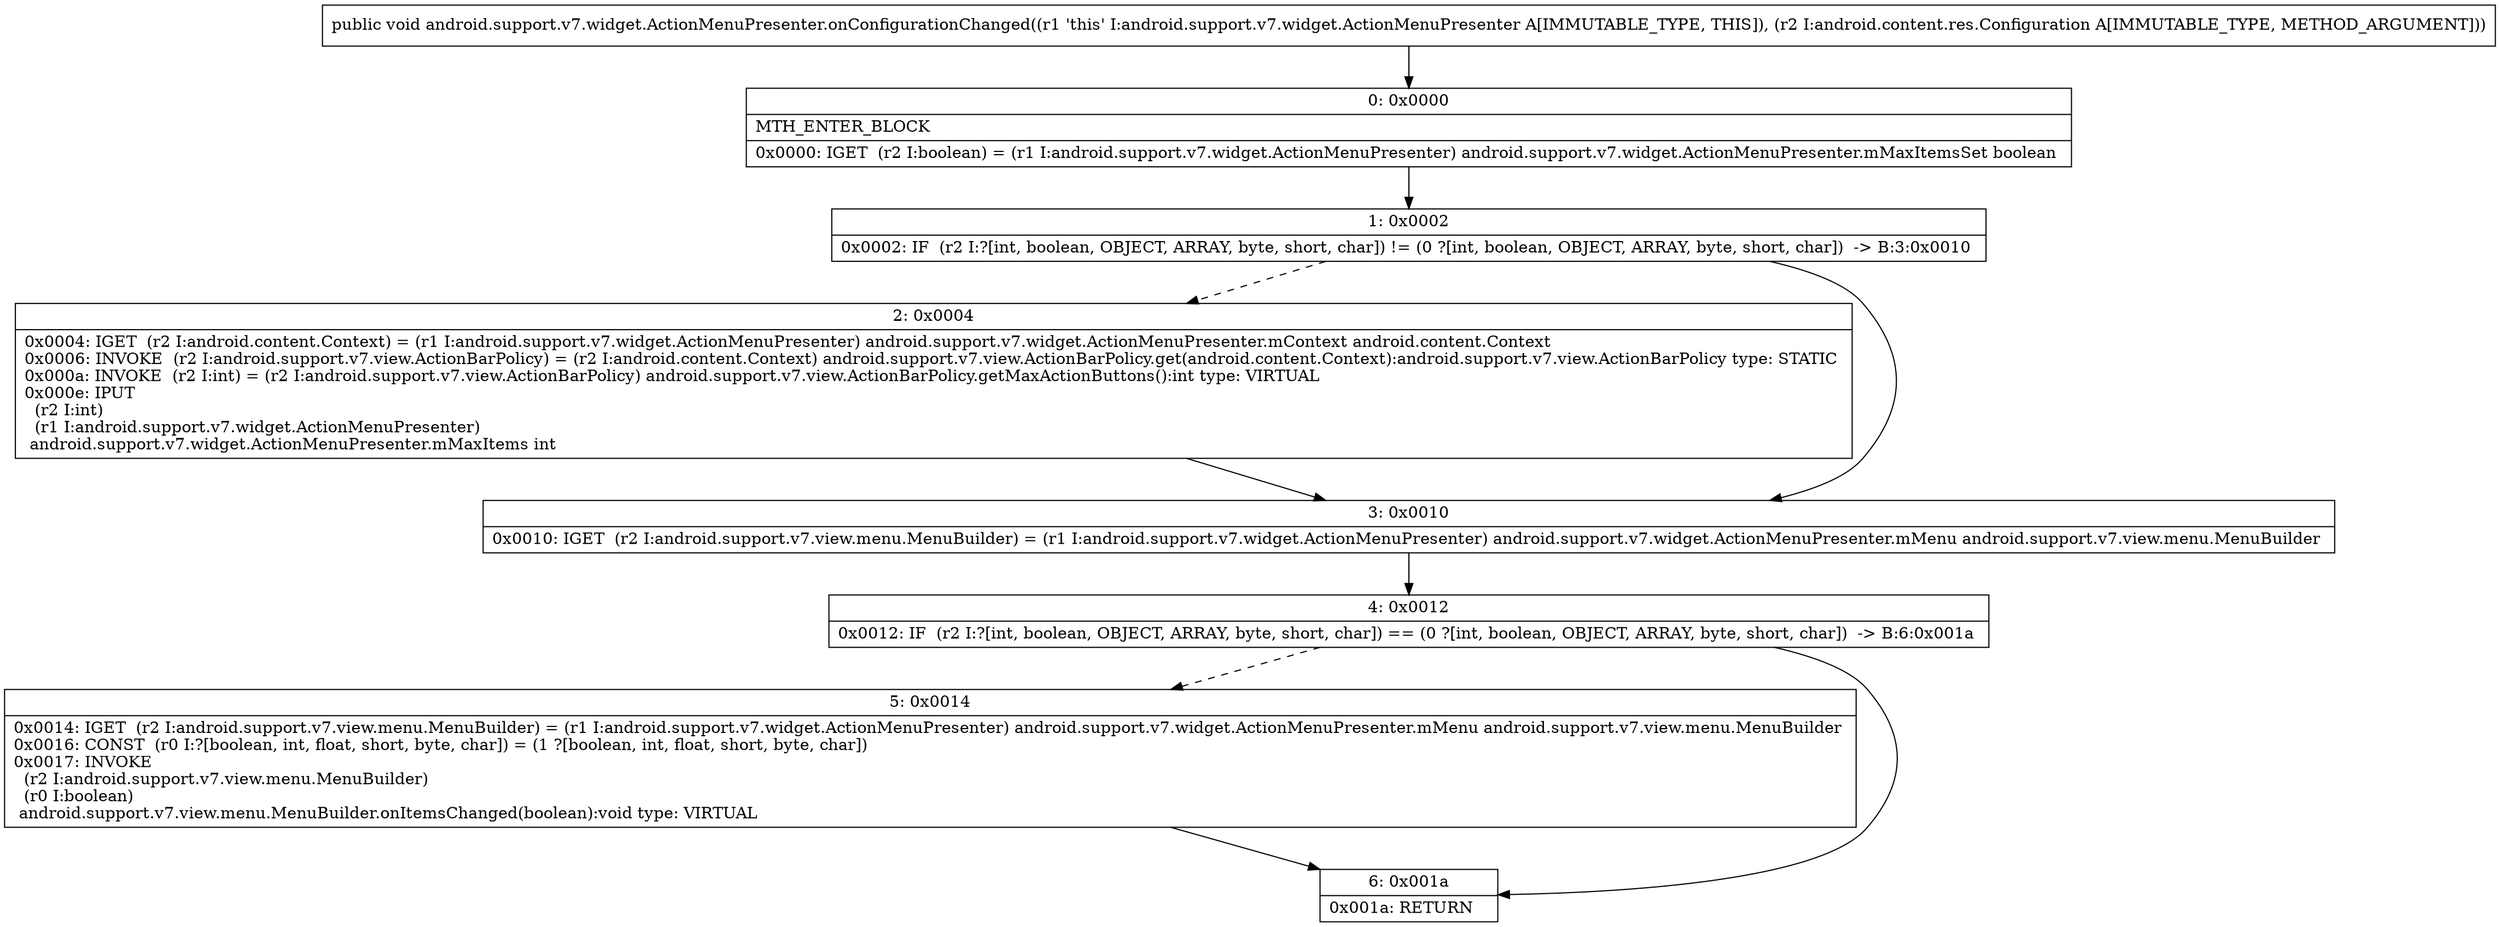 digraph "CFG forandroid.support.v7.widget.ActionMenuPresenter.onConfigurationChanged(Landroid\/content\/res\/Configuration;)V" {
Node_0 [shape=record,label="{0\:\ 0x0000|MTH_ENTER_BLOCK\l|0x0000: IGET  (r2 I:boolean) = (r1 I:android.support.v7.widget.ActionMenuPresenter) android.support.v7.widget.ActionMenuPresenter.mMaxItemsSet boolean \l}"];
Node_1 [shape=record,label="{1\:\ 0x0002|0x0002: IF  (r2 I:?[int, boolean, OBJECT, ARRAY, byte, short, char]) != (0 ?[int, boolean, OBJECT, ARRAY, byte, short, char])  \-\> B:3:0x0010 \l}"];
Node_2 [shape=record,label="{2\:\ 0x0004|0x0004: IGET  (r2 I:android.content.Context) = (r1 I:android.support.v7.widget.ActionMenuPresenter) android.support.v7.widget.ActionMenuPresenter.mContext android.content.Context \l0x0006: INVOKE  (r2 I:android.support.v7.view.ActionBarPolicy) = (r2 I:android.content.Context) android.support.v7.view.ActionBarPolicy.get(android.content.Context):android.support.v7.view.ActionBarPolicy type: STATIC \l0x000a: INVOKE  (r2 I:int) = (r2 I:android.support.v7.view.ActionBarPolicy) android.support.v7.view.ActionBarPolicy.getMaxActionButtons():int type: VIRTUAL \l0x000e: IPUT  \l  (r2 I:int)\l  (r1 I:android.support.v7.widget.ActionMenuPresenter)\l android.support.v7.widget.ActionMenuPresenter.mMaxItems int \l}"];
Node_3 [shape=record,label="{3\:\ 0x0010|0x0010: IGET  (r2 I:android.support.v7.view.menu.MenuBuilder) = (r1 I:android.support.v7.widget.ActionMenuPresenter) android.support.v7.widget.ActionMenuPresenter.mMenu android.support.v7.view.menu.MenuBuilder \l}"];
Node_4 [shape=record,label="{4\:\ 0x0012|0x0012: IF  (r2 I:?[int, boolean, OBJECT, ARRAY, byte, short, char]) == (0 ?[int, boolean, OBJECT, ARRAY, byte, short, char])  \-\> B:6:0x001a \l}"];
Node_5 [shape=record,label="{5\:\ 0x0014|0x0014: IGET  (r2 I:android.support.v7.view.menu.MenuBuilder) = (r1 I:android.support.v7.widget.ActionMenuPresenter) android.support.v7.widget.ActionMenuPresenter.mMenu android.support.v7.view.menu.MenuBuilder \l0x0016: CONST  (r0 I:?[boolean, int, float, short, byte, char]) = (1 ?[boolean, int, float, short, byte, char]) \l0x0017: INVOKE  \l  (r2 I:android.support.v7.view.menu.MenuBuilder)\l  (r0 I:boolean)\l android.support.v7.view.menu.MenuBuilder.onItemsChanged(boolean):void type: VIRTUAL \l}"];
Node_6 [shape=record,label="{6\:\ 0x001a|0x001a: RETURN   \l}"];
MethodNode[shape=record,label="{public void android.support.v7.widget.ActionMenuPresenter.onConfigurationChanged((r1 'this' I:android.support.v7.widget.ActionMenuPresenter A[IMMUTABLE_TYPE, THIS]), (r2 I:android.content.res.Configuration A[IMMUTABLE_TYPE, METHOD_ARGUMENT])) }"];
MethodNode -> Node_0;
Node_0 -> Node_1;
Node_1 -> Node_2[style=dashed];
Node_1 -> Node_3;
Node_2 -> Node_3;
Node_3 -> Node_4;
Node_4 -> Node_5[style=dashed];
Node_4 -> Node_6;
Node_5 -> Node_6;
}

